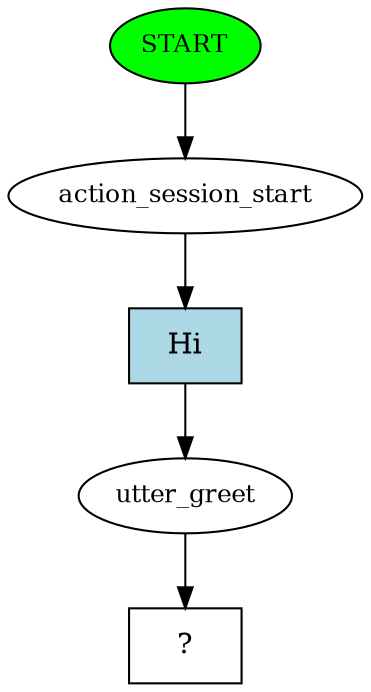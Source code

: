 digraph  {
0 [class="start active", fillcolor=green, fontsize=12, label=START, style=filled];
1 [class=active, fontsize=12, label=action_session_start];
2 [class=active, fontsize=12, label=utter_greet];
3 [class="intent dashed active", label="  ?  ", shape=rect];
4 [class="intent active", fillcolor=lightblue, label=Hi, shape=rect, style=filled];
0 -> 1  [class=active, key=NONE, label=""];
1 -> 4  [class=active, key=0];
2 -> 3  [class=active, key=NONE, label=""];
4 -> 2  [class=active, key=0];
}
